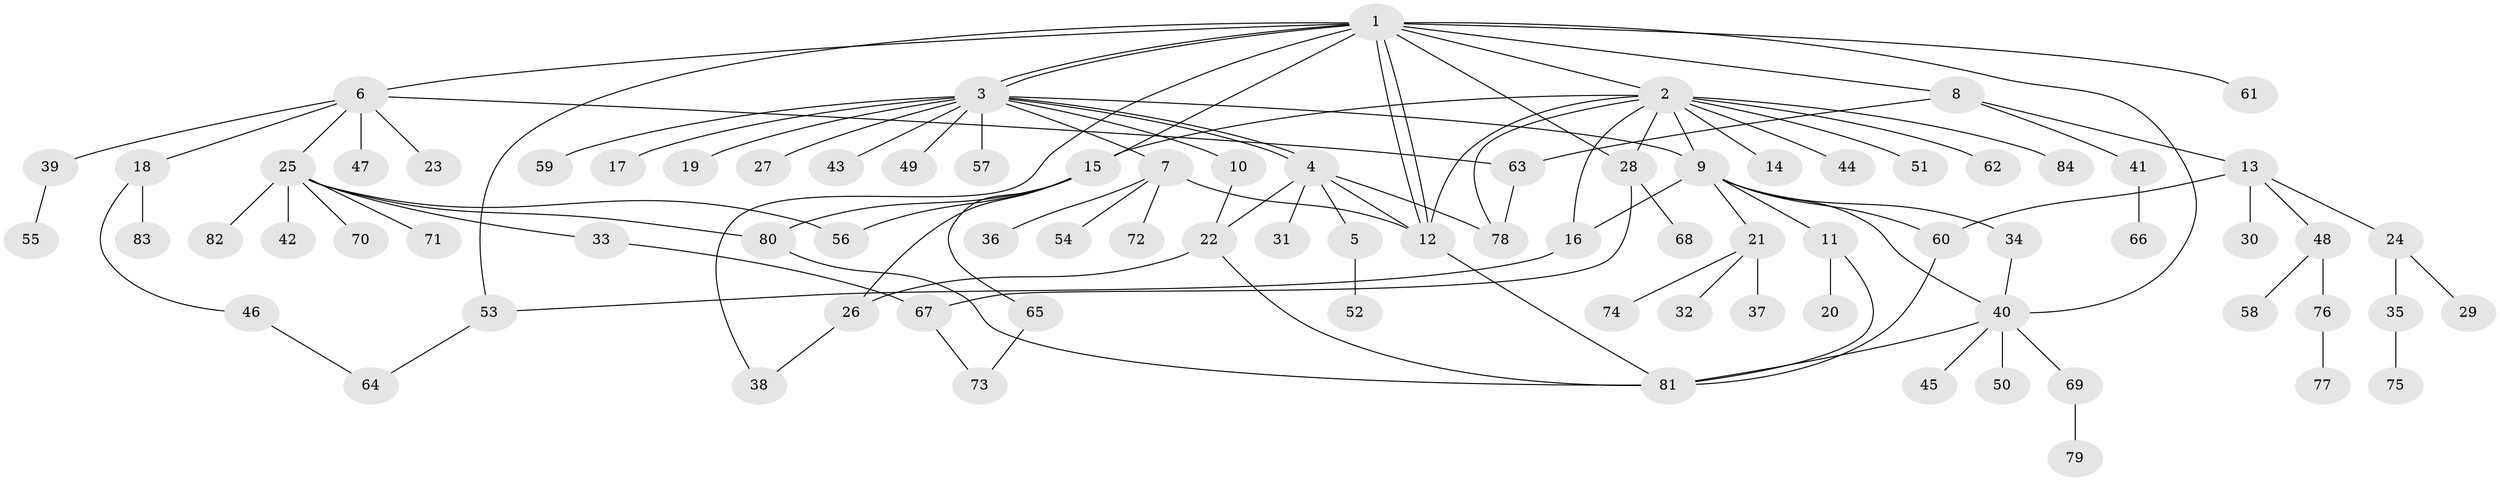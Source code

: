 // Generated by graph-tools (version 1.1) at 2025/01/03/09/25 03:01:42]
// undirected, 84 vertices, 113 edges
graph export_dot {
graph [start="1"]
  node [color=gray90,style=filled];
  1;
  2;
  3;
  4;
  5;
  6;
  7;
  8;
  9;
  10;
  11;
  12;
  13;
  14;
  15;
  16;
  17;
  18;
  19;
  20;
  21;
  22;
  23;
  24;
  25;
  26;
  27;
  28;
  29;
  30;
  31;
  32;
  33;
  34;
  35;
  36;
  37;
  38;
  39;
  40;
  41;
  42;
  43;
  44;
  45;
  46;
  47;
  48;
  49;
  50;
  51;
  52;
  53;
  54;
  55;
  56;
  57;
  58;
  59;
  60;
  61;
  62;
  63;
  64;
  65;
  66;
  67;
  68;
  69;
  70;
  71;
  72;
  73;
  74;
  75;
  76;
  77;
  78;
  79;
  80;
  81;
  82;
  83;
  84;
  1 -- 2;
  1 -- 3;
  1 -- 3;
  1 -- 6;
  1 -- 8;
  1 -- 12;
  1 -- 12;
  1 -- 15;
  1 -- 28;
  1 -- 38;
  1 -- 40;
  1 -- 53;
  1 -- 61;
  2 -- 9;
  2 -- 12;
  2 -- 14;
  2 -- 15;
  2 -- 16;
  2 -- 28;
  2 -- 44;
  2 -- 51;
  2 -- 62;
  2 -- 78;
  2 -- 84;
  3 -- 4;
  3 -- 4;
  3 -- 7;
  3 -- 9;
  3 -- 10;
  3 -- 17;
  3 -- 19;
  3 -- 27;
  3 -- 43;
  3 -- 49;
  3 -- 57;
  3 -- 59;
  4 -- 5;
  4 -- 12;
  4 -- 22;
  4 -- 31;
  4 -- 78;
  5 -- 52;
  6 -- 18;
  6 -- 23;
  6 -- 25;
  6 -- 39;
  6 -- 47;
  6 -- 63;
  7 -- 12;
  7 -- 36;
  7 -- 54;
  7 -- 72;
  8 -- 13;
  8 -- 41;
  8 -- 63;
  9 -- 11;
  9 -- 16;
  9 -- 21;
  9 -- 34;
  9 -- 40;
  9 -- 60;
  10 -- 22;
  11 -- 20;
  11 -- 81;
  12 -- 81;
  13 -- 24;
  13 -- 30;
  13 -- 48;
  13 -- 60;
  15 -- 26;
  15 -- 56;
  15 -- 65;
  15 -- 80;
  16 -- 53;
  18 -- 46;
  18 -- 83;
  21 -- 32;
  21 -- 37;
  21 -- 74;
  22 -- 26;
  22 -- 81;
  24 -- 29;
  24 -- 35;
  25 -- 33;
  25 -- 42;
  25 -- 56;
  25 -- 70;
  25 -- 71;
  25 -- 80;
  25 -- 82;
  26 -- 38;
  28 -- 67;
  28 -- 68;
  33 -- 67;
  34 -- 40;
  35 -- 75;
  39 -- 55;
  40 -- 45;
  40 -- 50;
  40 -- 69;
  40 -- 81;
  41 -- 66;
  46 -- 64;
  48 -- 58;
  48 -- 76;
  53 -- 64;
  60 -- 81;
  63 -- 78;
  65 -- 73;
  67 -- 73;
  69 -- 79;
  76 -- 77;
  80 -- 81;
}
